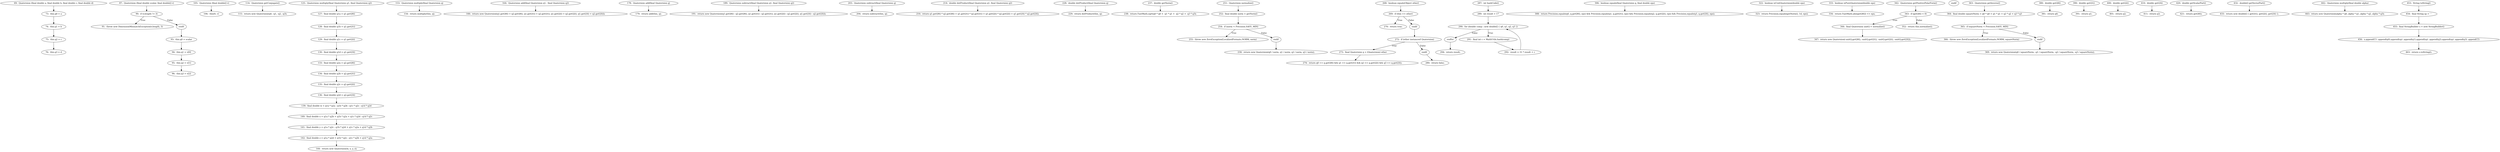 digraph Quaternion_CFG {
  // graph-vertices
  v1  [label="69:  Quaternion (final double a, final double b, final double c, final double d)"];
  v2  [label="73:  this.q0 = a"];
  v3  [label="74:  this.q1 = b"];
  v4  [label="75:  this.q2 = c"];
  v5  [label="76:  this.q3 = d"];
  v6  [label="87:  Quaternion (final double scalar, final double[] v)"];
  v7  [label="90:  if (v.length != 3)"];
  v8  [label="91:  throw new DimensionMismatchException(v.length, 3)"];
  v9  [label="endif"];
  v10  [label="93:  this.q0 = scalar"];
  v11  [label="94:  this.q1 = v[0]"];
  v12  [label="95:  this.q2 = v[1]"];
  v13  [label="96:  this.q3 = v[2]"];
  v14  [label="105:  Quaternion (final double[] v)"];
  v15  [label="106:  this(0, v)"];
  v16  [label="114:  Quaternion getConjugate()"];
  v17  [label="115:  return new Quaternion(q0, -q1, -q2, -q3);"];
  v18  [label="125:  Quaternion multiply(final Quaternion q1, final Quaternion q2)"];
  v19  [label="127:  final double q1a = q1.getQ0()"];
  v20  [label="128:  final double q1b = q1.getQ1()"];
  v21  [label="129:  final double q1c = q1.getQ2()"];
  v22  [label="130:  final double q1d = q1.getQ3()"];
  v23  [label="133:  final double q2a = q2.getQ0()"];
  v24  [label="134:  final double q2b = q2.getQ1()"];
  v25  [label="135:  final double q2c = q2.getQ2()"];
  v26  [label="136:  final double q2d = q2.getQ3()"];
  v27  [label="139:  final double w = q1a * q2a - q1b * q2b - q1c * q2c - q1d * q2d"];
  v28  [label="140:  final double x = q1a * q2b + q1b * q2a + q1c * q2d - q1d * q2c"];
  v29  [label="141:  final double y = q1a * q2c - q1b * q2d + q1c * q2a + q1d * q2b"];
  v30  [label="142:  final double z = q1a * q2d + q1b * q2c - q1c * q2b + q1d * q2a"];
  v31  [label="144:  return new Quaternion(w, x, y, z);"];
  v32  [label="153:  Quaternion multiply(final Quaternion q)"];
  v33  [label="154:  return multiply(this, q);"];
  v34  [label="164:  Quaternion add(final Quaternion q1,  final Quaternion q2)"];
  v35  [label="166:  return new Quaternion(q1.getQ0() + q2.getQ0(), q1.getQ1() + q2.getQ1(), q1.getQ2() + q2.getQ2(), q1.getQ3() + q2.getQ3());"];
  v36  [label="178:  Quaternion add(final Quaternion q)"];
  v37  [label="179:  return add(this, q);"];
  v38  [label="189:  Quaternion subtract(final Quaternion q1, final Quaternion q2)"];
  v39  [label="191:  return new Quaternion(q1.getQ0() - q2.getQ0(), q1.getQ1() - q2.getQ1(), q1.getQ2() - q2.getQ2(), q1.getQ3() - q2.getQ3());"];
  v40  [label="203:  Quaternion subtract(final Quaternion q)"];
  v41  [label="204:  return subtract(this, q);"];
  v42  [label="214:  double dotProduct(final Quaternion q1, final Quaternion q2)"];
  v43  [label="216:  return q1.getQ0() * q2.getQ0() + q1.getQ1() * q2.getQ1() + q1.getQ2() * q2.getQ2() + q1.getQ3() * q2.getQ3();"];
  v44  [label="228:  double dotProduct(final Quaternion q)"];
  v45  [label="229:  return dotProduct(this, q);"];
  v46  [label="237:  double getNorm()"];
  v47  [label="238:  return FastMath.sqrt(q0 * q0 +  q1 * q1 +  q2 * q2 +  q3 * q3);"];
  v48  [label="251:  Quaternion normalize()"];
  v49  [label="252:  final double norm = getNorm()"];
  v50  [label="254:  if (norm < Precision.SAFE_MIN)"];
  v51  [label="255:  throw new ZeroException(LocalizedFormats.NORM, norm)"];
  v52  [label="endif"];
  v53  [label="258:  return new Quaternion(q0 / norm, q1 / norm, q2 / norm, q3 / norm);"];
  v54  [label="268:  boolean equals(Object other)"];
  v55  [label="269:  if (this == other)"];
  v56  [label="270:  return true;"];
  v57  [label="endif"];
  v58  [label="272:  if (other instanceof Quaternion)"];
  v59  [label="273:  final Quaternion q = (Quaternion) other"];
  v60  [label="274:  return q0 == q.getQ0() && q1 == q.getQ1() && q2 == q.getQ2() && q3 == q.getQ3();"];
  v61  [label="endif"];
  v62  [label="280:  return false;"];
  v63  [label="287:  int hashCode()"];
  v64  [label="289:  int result = 17"];
  v65  [label="290:  for (double comp : new double[] { q0, q1, q2, q3 })"];
  v66  [label="endfor"];
  v67  [label="291:  final int c = MathUtils.hash(comp)"];
  v68  [label="292:  result = 31 * result + c"];
  v69  [label="294:  return result;"];
  v70  [label="306:  boolean equals(final Quaternion q, final double eps)"];
  v71  [label="308:  return Precision.equals(q0, q.getQ0(), eps) && Precision.equals(q1, q.getQ1(), eps) && Precision.equals(q2, q.getQ2(), eps) && Precision.equals(q3, q.getQ3(), eps);"];
  v72  [label="322:  boolean isUnitQuaternion(double eps)"];
  v73  [label="323:  return Precision.equals(getNorm(), 1d, eps);"];
  v74  [label="333:  boolean isPureQuaternion(double eps)"];
  v75  [label="334:  return FastMath.abs(getQ0()) <= eps;"];
  v76  [label="342:  Quaternion getPositivePolarForm()"];
  v77  [label="343:  if (getQ0() < 0)"];
  v78  [label="344:  final Quaternion unitQ = normalize()"];
  v79  [label="347:  return new Quaternion(-unitQ.getQ0(), -unitQ.getQ1(), -unitQ.getQ2(), -unitQ.getQ3());"];
  v80  [label="endif"];
  v81  [label="352:  return this.normalize();"];
  v82  [label="363:  Quaternion getInverse()"];
  v83  [label="364:  final double squareNorm = q0 * q0 + q1 * q1 + q2 * q2 + q3 * q3"];
  v84  [label="365:  if (squareNorm < Precision.SAFE_MIN)"];
  v85  [label="366:  throw new ZeroException(LocalizedFormats.NORM, squareNorm)"];
  v86  [label="endif"];
  v87  [label="369:  return new Quaternion(q0 / squareNorm, -q1 / squareNorm, -q2 / squareNorm, -q3 / squareNorm);"];
  v88  [label="380:  double getQ0()"];
  v89  [label="381:  return q0;"];
  v90  [label="390:  double getQ1()"];
  v91  [label="391:  return q1;"];
  v92  [label="400:  double getQ2()"];
  v93  [label="401:  return q2;"];
  v94  [label="410:  double getQ3()"];
  v95  [label="411:  return q3;"];
  v96  [label="420:  double getScalarPart()"];
  v97  [label="421:  return getQ0();"];
  v98  [label="432:  double[] getVectorPart()"];
  v99  [label="433:  return new double[] { getQ1(), getQ2(), getQ3() };"];
  v100  [label="442:  Quaternion multiply(final double alpha)"];
  v101  [label="443:  return new Quaternion(alpha * q0, alpha * q1, alpha * q2, alpha * q3);"];
  v102  [label="453:  String toString()"];
  v103  [label="454:  final String sp = ' '"];
  v104  [label="455:  final StringBuilder s = new StringBuilder()"];
  v105  [label="456:  s.append('[') .append(q0).append(sp) .append(q1).append(sp) .append(q2).append(sp) .append(q3) .append(']')"];
  v106  [label="463:  return s.toString();"];
  // graph-edges
  v1 -> v2;
  v2 -> v3;
  v3 -> v4;
  v4 -> v5;
  v6 -> v7;
  v7 -> v8  [label="True"];
  v7 -> v9  [label="False"];
  v9 -> v10;
  v10 -> v11;
  v11 -> v12;
  v12 -> v13;
  v14 -> v15;
  v16 -> v17;
  v18 -> v19;
  v19 -> v20;
  v20 -> v21;
  v21 -> v22;
  v22 -> v23;
  v23 -> v24;
  v24 -> v25;
  v25 -> v26;
  v26 -> v27;
  v27 -> v28;
  v28 -> v29;
  v29 -> v30;
  v30 -> v31;
  v32 -> v33;
  v34 -> v35;
  v36 -> v37;
  v38 -> v39;
  v40 -> v41;
  v42 -> v43;
  v44 -> v45;
  v46 -> v47;
  v48 -> v49;
  v49 -> v50;
  v50 -> v51  [label="True"];
  v50 -> v52  [label="False"];
  v52 -> v53;
  v54 -> v55;
  v55 -> v56  [label="True"];
  v55 -> v57  [label="False"];
  v57 -> v58;
  v58 -> v59  [label="True"];
  v59 -> v60;
  v58 -> v61  [label="False"];
  v61 -> v62;
  v63 -> v64;
  v64 -> v65;
  v65 -> v66  [label="False"];
  v65 -> v67  [label="True"];
  v67 -> v68;
  v68 -> v65;
  v66 -> v69;
  v70 -> v71;
  v72 -> v73;
  v74 -> v75;
  v76 -> v77;
  v77 -> v78  [label="True"];
  v78 -> v79;
  v77 -> v81  [label="False"];
  v82 -> v83;
  v83 -> v84;
  v84 -> v85  [label="True"];
  v84 -> v86  [label="False"];
  v86 -> v87;
  v88 -> v89;
  v90 -> v91;
  v92 -> v93;
  v94 -> v95;
  v96 -> v97;
  v98 -> v99;
  v100 -> v101;
  v102 -> v103;
  v103 -> v104;
  v104 -> v105;
  v105 -> v106;
  // end-of-graph
}
